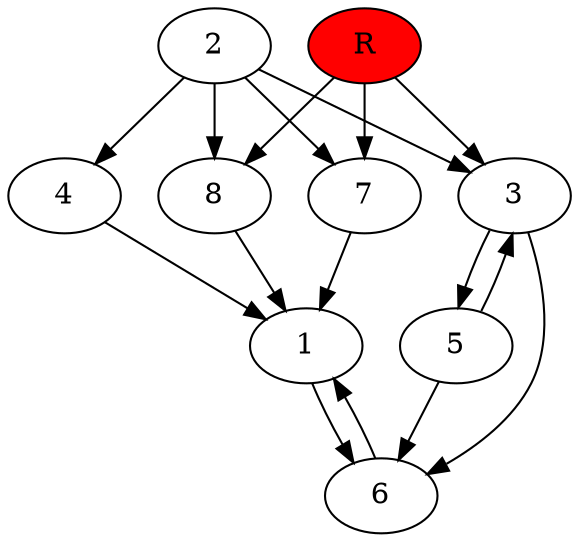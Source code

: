 digraph prb23794 {
	1
	2
	3
	4
	5
	6
	7
	8
	R [fillcolor="#ff0000" style=filled]
	1 -> 6
	2 -> 3
	2 -> 4
	2 -> 7
	2 -> 8
	3 -> 5
	3 -> 6
	4 -> 1
	5 -> 3
	5 -> 6
	6 -> 1
	7 -> 1
	8 -> 1
	R -> 3
	R -> 7
	R -> 8
}
